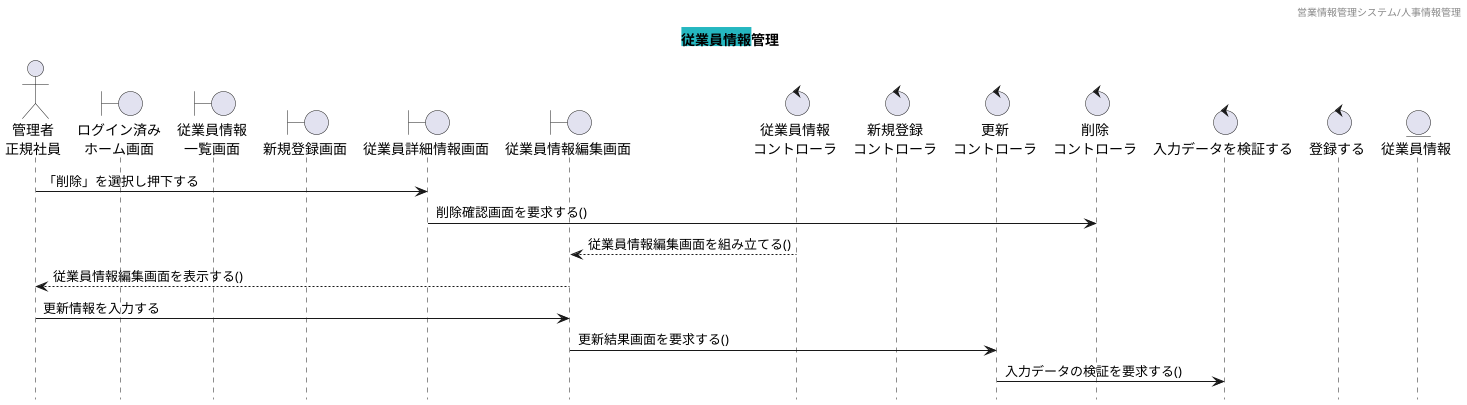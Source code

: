 @startuml シーケンス図

hide footbox
header 営業情報管理システム/人事情報管理
title <back:#25b7c0>従業員情報</back>管理

actor "管理者\n正規社員" as Act
boundary "ログイン済み\nホーム画面" as HomeSc
boundary "従業員情報\n一覧画面" as StaffListSc
boundary "新規登録画面" as RegiSc
boundary "従業員詳細情報画面" as StaffSc
boundary "従業員情報編集画面" as UpdateSc
control "従業員情報\nコントローラ" as StaffCl
control "新規登録\nコントローラ" as RegiCl
control "更新\nコントローラ" as UpdateCl
control "削除\nコントローラ" as DeleteCl
control "入力データを検証する" as JudgeCl

control "登録する" as Regi
entity "従業員情報" as StaffDB





Act -> StaffSc : 「削除」を選択し押下する
StaffSc -> DeleteCl : 削除確認画面を要求する()
UpdateSc <-- StaffCl : 従業員情報編集画面を組み立てる()
Act <-- UpdateSc : 従業員情報編集画面を表示する()
Act -> UpdateSc : 更新情報を入力する
UpdateSc -> UpdateCl : 更新結果画面を要求する()
UpdateCl -> JudgeCl : 入力データの検証を要求する()
@enduml